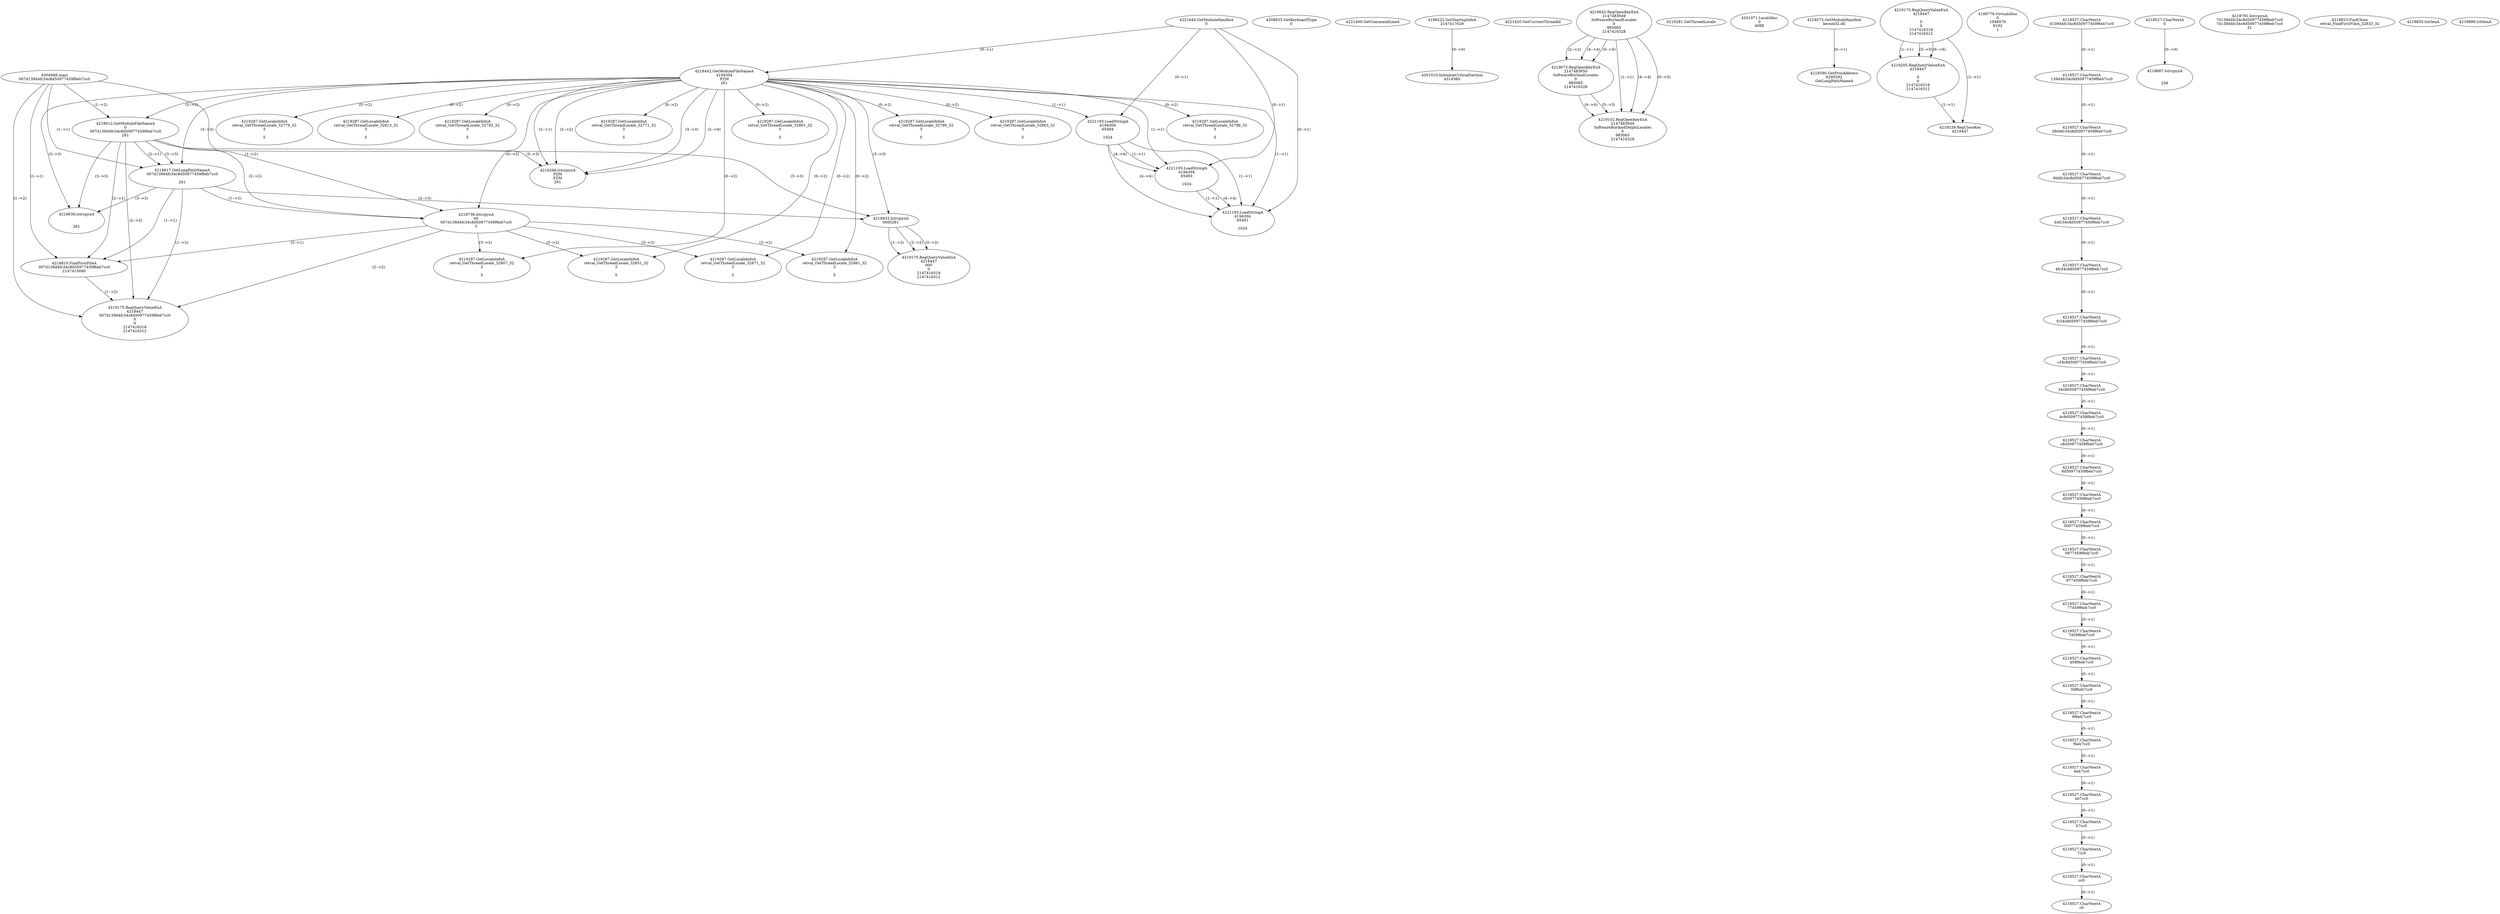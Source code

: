 // Global SCDG with merge call
digraph {
	0 [label="4304948.main
007d139d4fc34c8d50977459f6eb7cc0"]
	1 [label="4221640.GetModuleHandleA
0"]
	2 [label="4208833.GetKeyboardType
0"]
	3 [label="4221400.GetCommandLineA
"]
	4 [label="4199222.GetStartupInfoA
2147417628"]
	5 [label="4221420.GetCurrentThreadId
"]
	6 [label="4218442.GetModuleFileNameA
4194304
PZM
261"]
	1 -> 6 [label="(0-->1)"]
	7 [label="4219012.GetModuleFileNameA
0
007d139d4fc34c8d50977459f6eb7cc0
261"]
	0 -> 7 [label="(1-->2)"]
	6 -> 7 [label="(3-->3)"]
	8 [label="4219042.RegOpenKeyExA
2147483649
Software\Borland\Locales
0
983065
2147416328"]
	9 [label="4219072.RegOpenKeyExA
2147483650
Software\Borland\Locales
0
983065
2147416328"]
	8 -> 9 [label="(2-->2)"]
	8 -> 9 [label="(4-->4)"]
	8 -> 9 [label="(5-->5)"]
	10 [label="4219102.RegOpenKeyExA
2147483649
Software\Borland\Delphi\Locales
0
983065
2147416328"]
	8 -> 10 [label="(1-->1)"]
	8 -> 10 [label="(4-->4)"]
	9 -> 10 [label="(4-->4)"]
	8 -> 10 [label="(5-->5)"]
	9 -> 10 [label="(5-->5)"]
	11 [label="4219268.lstrcpynA
PZM
PZM
261"]
	6 -> 11 [label="(2-->1)"]
	6 -> 11 [label="(2-->2)"]
	6 -> 11 [label="(3-->3)"]
	7 -> 11 [label="(3-->3)"]
	6 -> 11 [label="(2-->0)"]
	12 [label="4219281.GetThreadLocale
"]
	13 [label="4219287.GetLocaleInfoA
retval_GetThreadLocale_32771_32
3

5"]
	6 -> 13 [label="(0-->2)"]
	14 [label="4221193.LoadStringA
4194304
65494

1024"]
	1 -> 14 [label="(0-->1)"]
	6 -> 14 [label="(1-->1)"]
	15 [label="4201010.InitializeCriticalSection
4314560"]
	4 -> 15 [label="(0-->0)"]
	16 [label="4201071.LocalAlloc
0
4088"]
	17 [label="4218573.GetModuleHandleA
kernel32.dll"]
	18 [label="4218590.GetProcAddress
6295592
GetLongPathNameA"]
	17 -> 18 [label="(0-->1)"]
	19 [label="4218617.GetLongPathNameA
007d139d4fc34c8d50977459f6eb7cc0

261"]
	0 -> 19 [label="(1-->1)"]
	7 -> 19 [label="(2-->1)"]
	6 -> 19 [label="(3-->3)"]
	7 -> 19 [label="(3-->3)"]
	20 [label="4218638.lstrcpynA


261"]
	6 -> 20 [label="(3-->3)"]
	7 -> 20 [label="(3-->3)"]
	19 -> 20 [label="(3-->3)"]
	21 [label="4219175.RegQueryValueExA
4218447

0
0
2147416318
2147416312"]
	22 [label="4219205.RegQueryValueExA
4218447

0
0
2147416318
2147416312"]
	21 -> 22 [label="(1-->1)"]
	21 -> 22 [label="(5-->5)"]
	21 -> 22 [label="(6-->6)"]
	23 [label="4219239.RegCloseKey
4218447"]
	21 -> 23 [label="(1-->1)"]
	22 -> 23 [label="(1-->1)"]
	24 [label="4219287.GetLocaleInfoA
retval_GetThreadLocale_32801_32
3

5"]
	6 -> 24 [label="(0-->2)"]
	25 [label="4199779.VirtualAlloc
0
1048576
8192
1"]
	26 [label="4218738.lstrcpynA
00
007d139d4fc34c8d50977459f6eb7cc0
3"]
	0 -> 26 [label="(1-->2)"]
	7 -> 26 [label="(2-->2)"]
	19 -> 26 [label="(1-->2)"]
	6 -> 26 [label="(0-->3)"]
	27 [label="4218527.CharNextA
d139d4fc34c8d50977459f6eb7cc0"]
	28 [label="4218527.CharNextA
139d4fc34c8d50977459f6eb7cc0"]
	27 -> 28 [label="(0-->1)"]
	29 [label="4218527.CharNextA
39d4fc34c8d50977459f6eb7cc0"]
	28 -> 29 [label="(0-->1)"]
	30 [label="4218527.CharNextA
9d4fc34c8d50977459f6eb7cc0"]
	29 -> 30 [label="(0-->1)"]
	31 [label="4218527.CharNextA
d4fc34c8d50977459f6eb7cc0"]
	30 -> 31 [label="(0-->1)"]
	32 [label="4218527.CharNextA
4fc34c8d50977459f6eb7cc0"]
	31 -> 32 [label="(0-->1)"]
	33 [label="4218527.CharNextA
fc34c8d50977459f6eb7cc0"]
	32 -> 33 [label="(0-->1)"]
	34 [label="4218527.CharNextA
c34c8d50977459f6eb7cc0"]
	33 -> 34 [label="(0-->1)"]
	35 [label="4218527.CharNextA
34c8d50977459f6eb7cc0"]
	34 -> 35 [label="(0-->1)"]
	36 [label="4218527.CharNextA
4c8d50977459f6eb7cc0"]
	35 -> 36 [label="(0-->1)"]
	37 [label="4218527.CharNextA
c8d50977459f6eb7cc0"]
	36 -> 37 [label="(0-->1)"]
	38 [label="4218527.CharNextA
8d50977459f6eb7cc0"]
	37 -> 38 [label="(0-->1)"]
	39 [label="4218527.CharNextA
d50977459f6eb7cc0"]
	38 -> 39 [label="(0-->1)"]
	40 [label="4218527.CharNextA
50977459f6eb7cc0"]
	39 -> 40 [label="(0-->1)"]
	41 [label="4218527.CharNextA
0977459f6eb7cc0"]
	40 -> 41 [label="(0-->1)"]
	42 [label="4218527.CharNextA
977459f6eb7cc0"]
	41 -> 42 [label="(0-->1)"]
	43 [label="4218527.CharNextA
77459f6eb7cc0"]
	42 -> 43 [label="(0-->1)"]
	44 [label="4218527.CharNextA
7459f6eb7cc0"]
	43 -> 44 [label="(0-->1)"]
	45 [label="4218527.CharNextA
459f6eb7cc0"]
	44 -> 45 [label="(0-->1)"]
	46 [label="4218527.CharNextA
59f6eb7cc0"]
	45 -> 46 [label="(0-->1)"]
	47 [label="4218527.CharNextA
9f6eb7cc0"]
	46 -> 47 [label="(0-->1)"]
	48 [label="4218527.CharNextA
f6eb7cc0"]
	47 -> 48 [label="(0-->1)"]
	49 [label="4218527.CharNextA
6eb7cc0"]
	48 -> 49 [label="(0-->1)"]
	50 [label="4218527.CharNextA
eb7cc0"]
	49 -> 50 [label="(0-->1)"]
	51 [label="4218527.CharNextA
b7cc0"]
	50 -> 51 [label="(0-->1)"]
	52 [label="4218527.CharNextA
7cc0"]
	51 -> 52 [label="(0-->1)"]
	53 [label="4218527.CharNextA
cc0"]
	52 -> 53 [label="(0-->1)"]
	54 [label="4218527.CharNextA
c0"]
	53 -> 54 [label="(0-->1)"]
	55 [label="4218527.CharNextA
0"]
	56 [label="4218791.lstrcpynA
7d139d4fc34c8d50977459f6eb7cc0
7d139d4fc34c8d50977459f6eb7cc0
31"]
	57 [label="4218810.FindFirstFileA
007d139d4fc34c8d50977459f6eb7cc0
2147415690"]
	0 -> 57 [label="(1-->1)"]
	7 -> 57 [label="(2-->1)"]
	19 -> 57 [label="(1-->1)"]
	26 -> 57 [label="(2-->1)"]
	58 [label="4219175.RegQueryValueExA
4218447
007d139d4fc34c8d50977459f6eb7cc0
0
0
2147416318
2147416312"]
	0 -> 58 [label="(1-->2)"]
	7 -> 58 [label="(2-->2)"]
	19 -> 58 [label="(1-->2)"]
	26 -> 58 [label="(2-->2)"]
	57 -> 58 [label="(1-->2)"]
	59 [label="4219287.GetLocaleInfoA
retval_GetThreadLocale_32851_32
3

5"]
	6 -> 59 [label="(0-->2)"]
	26 -> 59 [label="(3-->2)"]
	60 [label="4221193.LoadStringA
4194304
65493

1024"]
	1 -> 60 [label="(0-->1)"]
	6 -> 60 [label="(1-->1)"]
	14 -> 60 [label="(1-->1)"]
	14 -> 60 [label="(4-->4)"]
	61 [label="4219287.GetLocaleInfoA
retval_GetThreadLocale_32871_32
3

5"]
	6 -> 61 [label="(0-->2)"]
	26 -> 61 [label="(3-->2)"]
	62 [label="4218823.FindClose
retval_FindFirstFileA_32833_32"]
	63 [label="4218835.lstrlenA
"]
	64 [label="4218887.lstrcpynA


258"]
	55 -> 64 [label="(0-->0)"]
	65 [label="4218899.lstrlenA
"]
	66 [label="4218933.lstrcpynA
00\
00\
261"]
	6 -> 66 [label="(3-->3)"]
	7 -> 66 [label="(3-->3)"]
	19 -> 66 [label="(3-->3)"]
	67 [label="4219175.RegQueryValueExA
4218447
00\
0
0
2147416318
2147416312"]
	66 -> 67 [label="(1-->2)"]
	66 -> 67 [label="(2-->2)"]
	66 -> 67 [label="(0-->2)"]
	68 [label="4219287.GetLocaleInfoA
retval_GetThreadLocale_32907_32
3

5"]
	6 -> 68 [label="(0-->2)"]
	26 -> 68 [label="(3-->2)"]
	69 [label="4221193.LoadStringA
4194304
65491

1024"]
	1 -> 69 [label="(0-->1)"]
	6 -> 69 [label="(1-->1)"]
	14 -> 69 [label="(1-->1)"]
	60 -> 69 [label="(1-->1)"]
	14 -> 69 [label="(4-->4)"]
	60 -> 69 [label="(4-->4)"]
	70 [label="4219287.GetLocaleInfoA
retval_GetThreadLocale_32790_32
3

5"]
	6 -> 70 [label="(0-->2)"]
	71 [label="4219287.GetLocaleInfoA
retval_GetThreadLocale_32803_32
3

5"]
	6 -> 71 [label="(0-->2)"]
	72 [label="4219287.GetLocaleInfoA
retval_GetThreadLocale_32796_32
3

5"]
	6 -> 72 [label="(0-->2)"]
	73 [label="4219287.GetLocaleInfoA
retval_GetThreadLocale_32779_32
3

5"]
	6 -> 73 [label="(0-->2)"]
	74 [label="4219287.GetLocaleInfoA
retval_GetThreadLocale_32813_32
3

5"]
	6 -> 74 [label="(0-->2)"]
	75 [label="4219287.GetLocaleInfoA
retval_GetThreadLocale_32861_32
3

5"]
	6 -> 75 [label="(0-->2)"]
	26 -> 75 [label="(3-->2)"]
	76 [label="4219287.GetLocaleInfoA
retval_GetThreadLocale_32792_32
3

5"]
	6 -> 76 [label="(0-->2)"]
}

